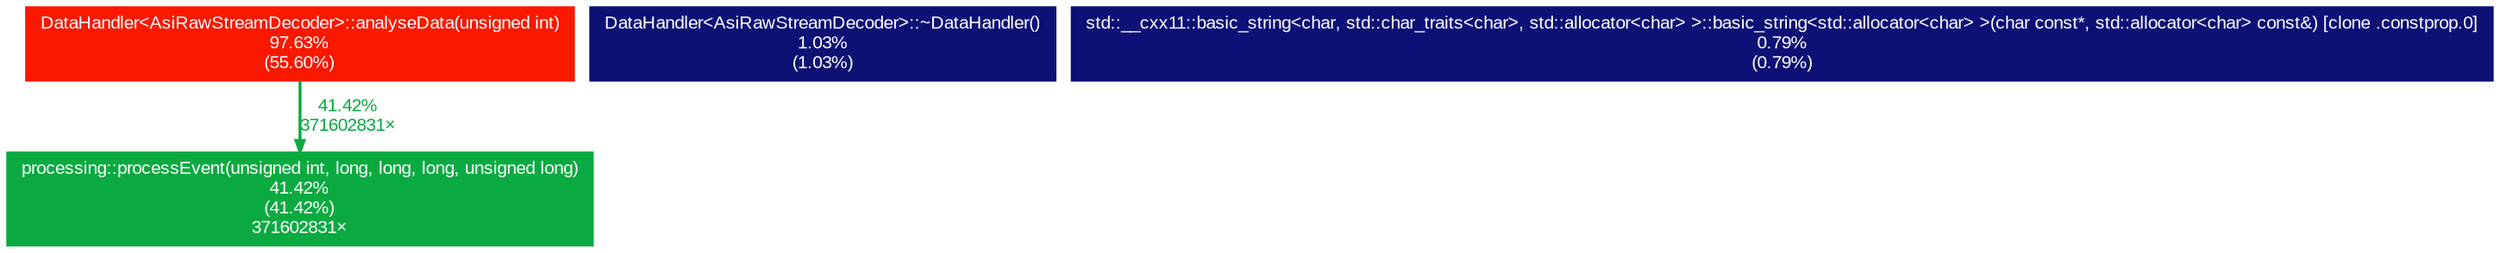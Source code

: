 digraph {
	graph [fontname=Arial, nodesep=0.125, ranksep=0.25];
	node [fontcolor=white, fontname=Arial, height=0, shape=box, style=filled, width=0];
	edge [fontname=Arial];
	1 [color="#fb1801", fontcolor="#ffffff", fontsize="10.00", label="DataHandler<AsiRawStreamDecoder>::analyseData(unsigned int)\n97.63%\n(55.60%)"];
	1 -> 2 [arrowsize="0.64", color="#0baa41", fontcolor="#0baa41", fontsize="10.00", label="41.42%\n371602831×", labeldistance="1.66", penwidth="1.66"];
	2 [color="#0baa41", fontcolor="#ffffff", fontsize="10.00", label="processing::processEvent(unsigned int, long, long, long, unsigned long)\n41.42%\n(41.42%)\n371602831×"];
	3 [color="#0d1174", fontcolor="#ffffff", fontsize="10.00", label="DataHandler<AsiRawStreamDecoder>::~DataHandler()\n1.03%\n(1.03%)"];
	4 [color="#0d1074", fontcolor="#ffffff", fontsize="10.00", label="std::__cxx11::basic_string<char, std::char_traits<char>, std::allocator<char> >::basic_string<std::allocator<char> >(char const*, std::allocator<char> const&) [clone .constprop.0]\n0.79%\n(0.79%)"];
}
